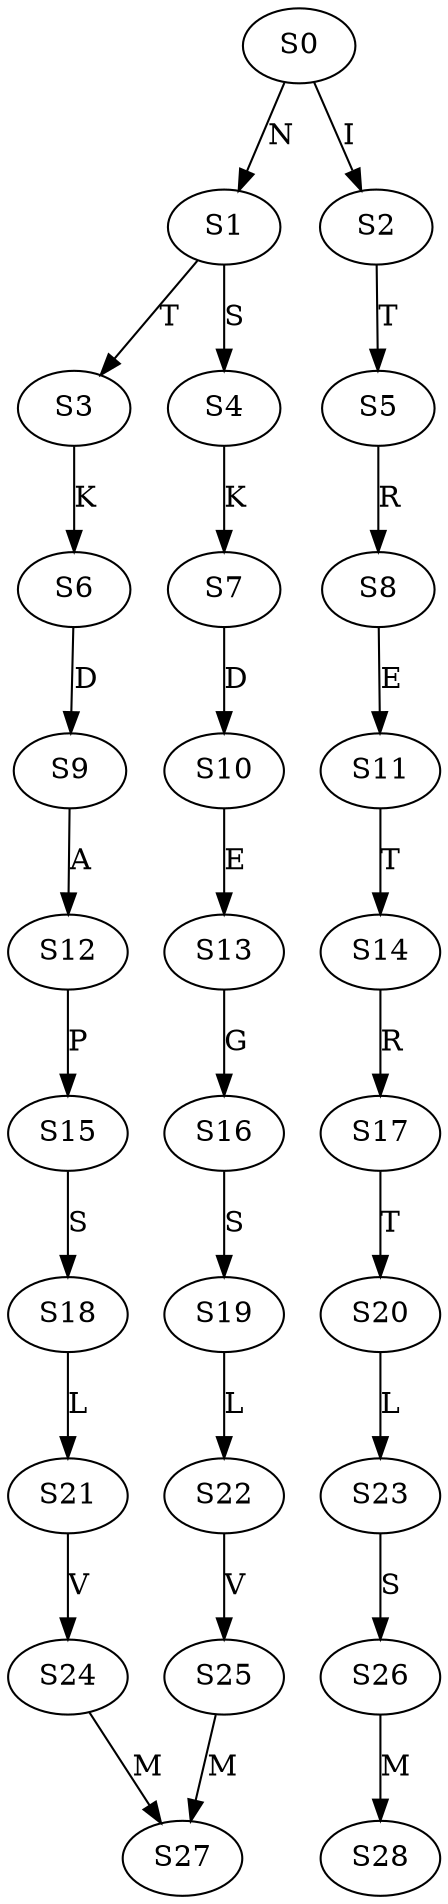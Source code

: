 strict digraph  {
	S0 -> S1 [ label = N ];
	S0 -> S2 [ label = I ];
	S1 -> S3 [ label = T ];
	S1 -> S4 [ label = S ];
	S2 -> S5 [ label = T ];
	S3 -> S6 [ label = K ];
	S4 -> S7 [ label = K ];
	S5 -> S8 [ label = R ];
	S6 -> S9 [ label = D ];
	S7 -> S10 [ label = D ];
	S8 -> S11 [ label = E ];
	S9 -> S12 [ label = A ];
	S10 -> S13 [ label = E ];
	S11 -> S14 [ label = T ];
	S12 -> S15 [ label = P ];
	S13 -> S16 [ label = G ];
	S14 -> S17 [ label = R ];
	S15 -> S18 [ label = S ];
	S16 -> S19 [ label = S ];
	S17 -> S20 [ label = T ];
	S18 -> S21 [ label = L ];
	S19 -> S22 [ label = L ];
	S20 -> S23 [ label = L ];
	S21 -> S24 [ label = V ];
	S22 -> S25 [ label = V ];
	S23 -> S26 [ label = S ];
	S24 -> S27 [ label = M ];
	S25 -> S27 [ label = M ];
	S26 -> S28 [ label = M ];
}
